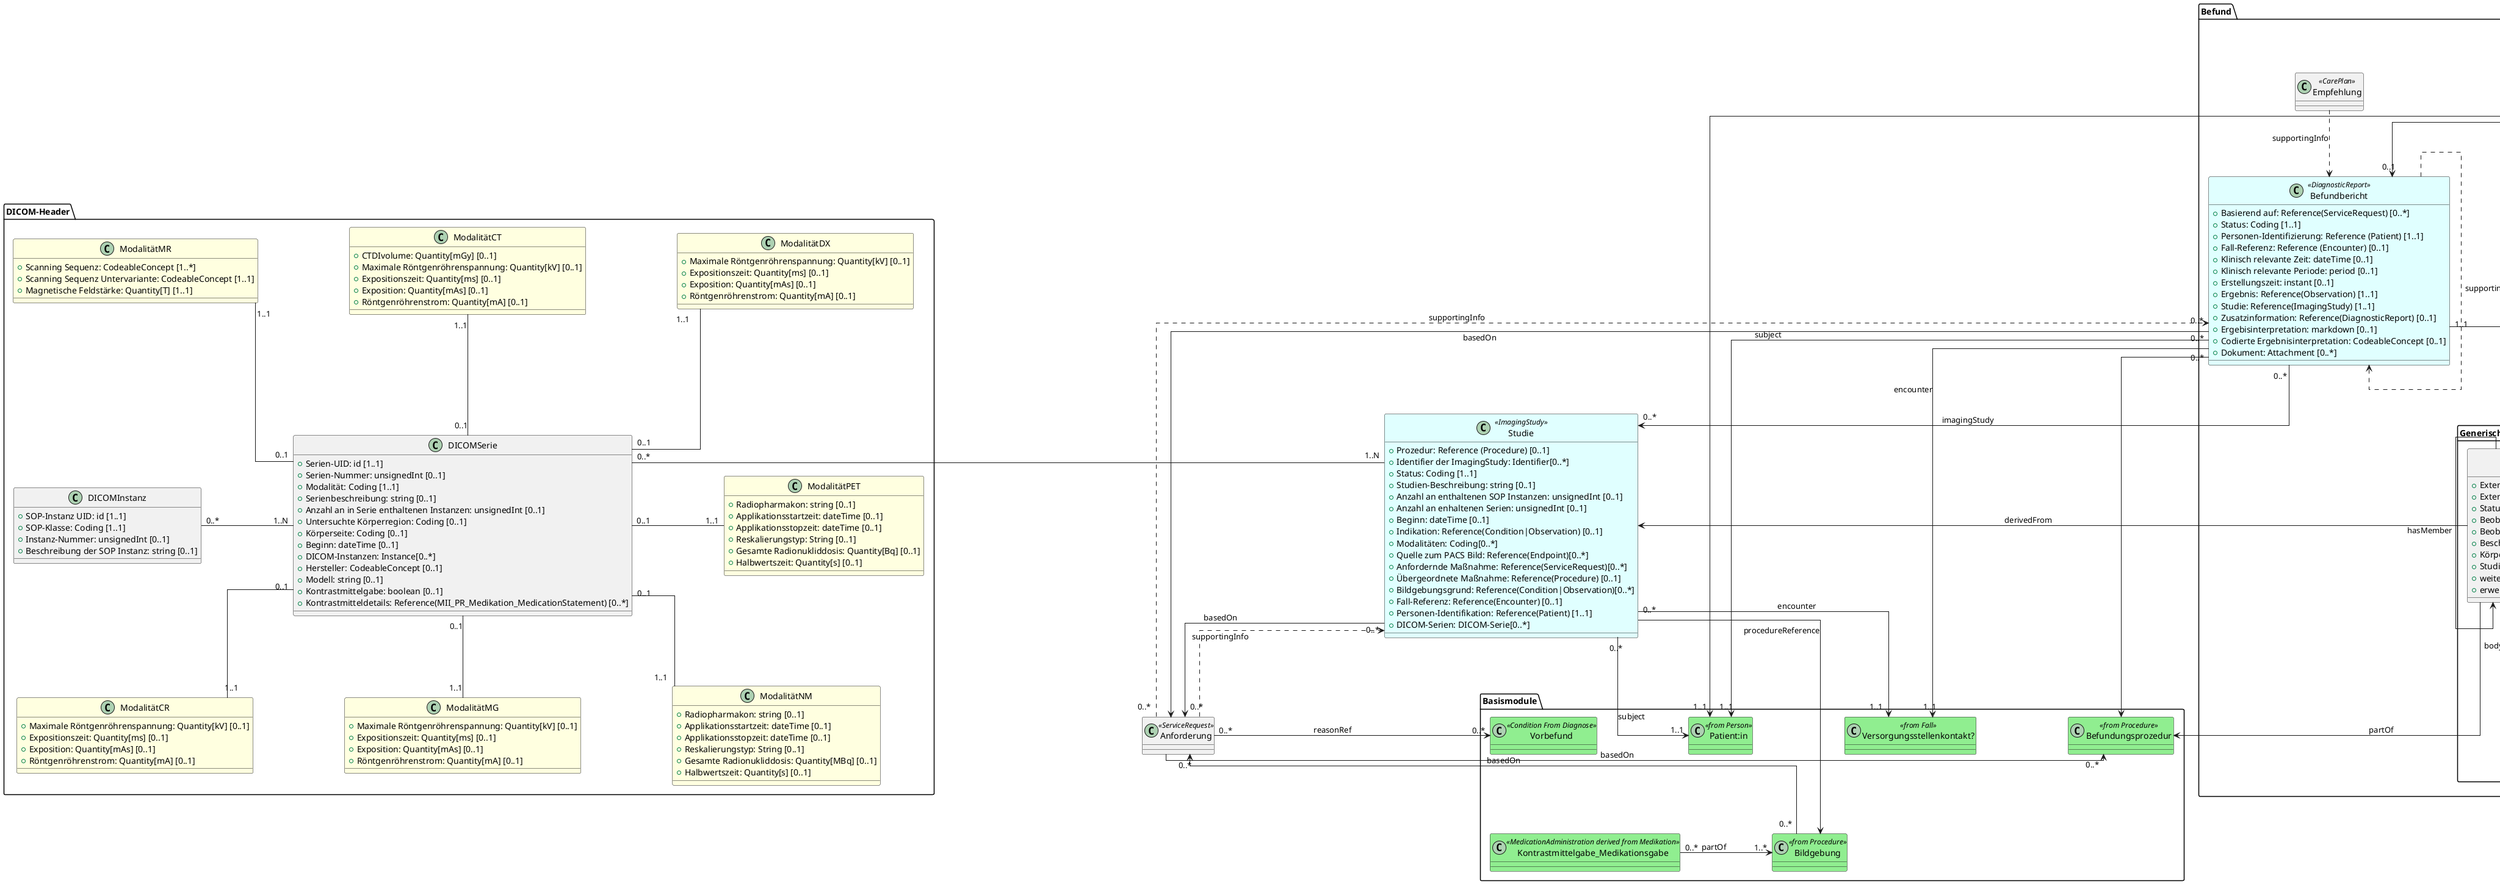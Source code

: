 @startuml
skinparam Linetype ortho
skinparam Nodesep 150
skinparam Ranksep 80


class Studie <<ImagingStudy>> #LightCyan {
  + {field} Prozedur: Reference (Procedure) [0..1]
  + Identifier der ImagingStudy: Identifier[0..*]
  + Status: Coding [1..1]
  + Studien-Beschreibung: string [0..1]
  + Anzahl an enthaltenen SOP Instanzen: unsignedInt [0..1]
  + Anzahl an enhaltenen Serien: unsignedInt [0..1]
  + Beginn: dateTime [0..1]
  + {field} Indikation: Reference(Condition|Observation) [0..1]
  + Modalitäten: Coding[0..*]
  + {field} Quelle zum PACS Bild: Reference(Endpoint)[0..*]
  + {field} Anfordernde Maßnahme: Reference(ServiceRequest)[0..*]
  + {field} Übergeordnete Maßnahme: Reference(Procedure) [0..1]
  + {field} Bildgebungsgrund: Reference(Condition|Observation)[0..*]
  + {field} Fall-Referenz: Reference(Encounter) [0..1]
  + {field} Personen-Identifikation: Reference(Patient) [1..1]
  + DICOM-Serien: DICOM-Serie[0..*]
}

package "DICOM-Header" {
  class DICOMSerie {
  + Serien-UID: id [1..1]
  + Serien-Nummer: unsignedInt [0..1]
  + Modalität: Coding [1..1]
  + Serienbeschreibung: string [0..1]
  + Anzahl an in Serie enthaltenen Instanzen: unsignedInt [0..1]
  + Untersuchte Körperregion: Coding [0..1]
  + Körperseite: Coding [0..1]
  + Beginn: dateTime [0..1]
  + DICOM-Instanzen: Instance[0..*]
  + Hersteller: CodeableConcept [0..1]
  + Modell: string [0..1]
  + Kontrastmittelgabe: boolean [0..1]
  + {field} Kontrastmitteldetails: Reference(MII_PR_Medikation_MedicationStatement) [0..*]
}

  class DICOMInstanz {
  + SOP-Instanz UID: id [1..1]
  + SOP-Klasse: Coding [1..1]
  + Instanz-Nummer: unsignedInt [0..1]
  + Beschreibung der SOP Instanz: string [0..1]
}

  class ModalitätMR #LightYellow {
  + Scanning Sequenz: CodeableConcept [1..*]
  + Scanning Sequenz Untervariante: CodeableConcept [1..1]
  + Magnetische Feldstärke: Quantity[T] [1..1]
}

  class ModalitätCT #LightYellow {
  + CTDIvolume: Quantity[mGy] [0..1]
  + Maximale Röntgenröhrenspannung: Quantity[kV] [0..1]
  + Expositionszeit: Quantity[ms] [0..1]
  + Exposition: Quantity[mAs] [0..1]
  + Röntgenröhrenstrom: Quantity[mA] [0..1]
} 

  class ModalitätDX #LightYellow {
  + Maximale Röntgenröhrenspannung: Quantity[kV] [0..1]
  + Expositionszeit: Quantity[ms] [0..1]
  + Exposition: Quantity[mAs] [0..1]
  + Röntgenröhrenstrom: Quantity[mA] [0..1]
} 

  class ModalitätCR #LightYellow {
  + Maximale Röntgenröhrenspannung: Quantity[kV] [0..1]
  + Expositionszeit: Quantity[ms] [0..1]
  + Exposition: Quantity[mAs] [0..1]
  + Röntgenröhrenstrom: Quantity[mA] [0..1]
} 

  class ModalitätMG #LightYellow {
  + Maximale Röntgenröhrenspannung: Quantity[kV] [0..1]
  + Expositionszeit: Quantity[ms] [0..1]
  + Exposition: Quantity[mAs] [0..1]
  + Röntgenröhrenstrom: Quantity[mA] [0..1]
} 

  class ModalitätNM #LightYellow {
  + Radiopharmakon: string [0..1]
  + Applikationsstartzeit: dateTime [0..1]
  + Applikationsstopzeit: dateTime [0..1]
  + Reskalierungstyp: String [0..1]
  + Gesamte Radionukliddosis: Quantity[MBq] [0..1]
  + Halbwertszeit: Quantity[s] [0..1]
} 

  class ModalitätPET #LightYellow {
  + Radiopharmakon: string [0..1]
  + Applikationsstartzeit: dateTime [0..1]
  + Applikationsstopzeit: dateTime [0..1]
  + Reskalierungstyp: String [0..1]
  + Gesamte Radionukliddosis: Quantity[Bq] [0..1]
  + Halbwertszeit: Quantity[s] [0..1]
}
}

class Anforderung <<ServiceRequest>> {
}

package "Befund" {
  class Befundbericht <<DiagnosticReport>> #LightCyan {
  + {field} Basierend auf: Reference(ServiceRequest) [0..*]
  + Status: Coding [1..1]
  + {field} Personen-Identifizierung: Reference (Patient) [1..1]
  + {field} Fall-Referenz: Reference (Encounter) [0..1]
  + Klinisch relevante Zeit: dateTime [0..1]
  + Klinisch relevante Periode: period [0..1]
  + Erstellungszeit: instant [0..1]
  + {field} Ergebnis: Reference(Observation) [1..1]
  + {field} Studie: Reference(ImagingStudy) [1..1]
  + {field} Zusatzinformation: Reference(DiagnosticReport) [0..1]
  + Ergebisinterpretation: markdown [0..1]
  + Codierte Ergebnisinterpretation: CodeableConcept [0..1]
  + {field} Dokument: Attachment [0..*]
}
  
  class Empfehlung <<CarePlan>> {

}

  package "Generisch" {
  class GenerischeBeobachtung <<Observation>> {
  + {field} Extension: Bildnummer: DICOM Instance UID (Series)
  + {field} Extension: Schichtposition: DICOM Instance UID (SOP Instance)
  + Status: Coding [1..1]
  + Beobachtungstyp: CodeableConcept [1..1]
  + Beobachtungszeitpunkt: instant [0..1]
  + Beschreibung: value[x] [0..1]
  + {field} Körperstelle (bodySite): CodeableConcept [0..1]
  + {field} Studienbezug: Reference(ImagingStudy) [0..*]
  + {field} weitere Beobachtung: Reference(Observation) [0..*]
  + erweiterte Beschreibung: component [0..*]
}

  class Körperstruktur <<BodyStructure>> {
  + Morphologie: CodeableConcept [0..1]
  + Lokalisation: CodeableConcept [0..1]
  + nähere Lokalisation: CodeableConcept [0..1]
}

}

  package "Semistruktur"{
  class SemistrukturiertesBefunddokument <<Composition>>{
 + Angaben zum Autor
 + Unterzeichner
 + Datum der Unterschrift 
}

  class Befundabschnitt <<Composition.section>> {
 + {field} Titel (Fragestellung,Beschreibung, Beurteilung, Empfehlung, ...)
 + Code
 + Text
}
}

}

package "Basismodule" {
  class "Patient:in" <<from Person>> #Lightgreen {
}

  class Versorgungsstellenkontakt? <<from Fall>> #Lightgreen {
}

  class Vorbefund <<Condition From Diagnose>> #Lightgreen {
}
  
  class Bildgebung <<from Procedure>> #Lightgreen {
}

  class Kontrastmittelgabe_Medikationsgabe <<MedicationAdministration derived from Medikation>> #Lightgreen {
}


    class Befundungsprozedur <<from Procedure>> #Lightgreen {
}
}


DICOMSerie "1..N" -l- "0..*" DICOMInstanz
DICOMSerie "0..1" -u- "1..1" ModalitätMR
DICOMSerie "0..1" -u- "1..1" ModalitätCT
DICOMSerie "0..1" -u- "1..1" ModalitätDX
DICOMSerie "0..1" -d- "1..1" ModalitätCR
DICOMSerie "0..1" -d- "1..1" ModalitätMG
DICOMSerie "0..1" -d- "1..1" ModalitätNM
DICOMSerie "0..1" -r- "1..1" ModalitätPET

Bildgebung "0..*" --> "0..*" Anforderung : basedOn
Bildgebung -[hidden]u- Befundungsprozedur

Kontrastmittelgabe_Medikationsgabe "0..*" -r-> "1..*" Bildgebung : partOf

Befundbericht --> Anforderung : basedOn
Befundbericht "0..*" --> "0..*" Studie : imagingStudy
Befundbericht ..> Befundbericht : supportingInfo(R5!)
Befundbericht "0..*" --> "1..1" "Versorgungsstellenkontakt?" : encounter
Befundbericht --> Befundungsprozedur
Befundbericht "0..*" --> "1..1" "Patient:in" : subject
Befundbericht "1..1" --> "0..*" GenerischeBeobachtung: result

Empfehlung ..> Befundbericht : supportingInfo 

GenerischeBeobachtung --> Studie : derivedFrom
GenerischeBeobachtung --> GenerischeBeobachtung: hasMember
GenerischeBeobachtung --> "0..1" Körperstruktur: bodyStructure/focus(versioned)
GenerischeBeobachtung --> Befundungsprozedur: partOf

Studie "0..*" --> "1..1" "Versorgungsstellenkontakt?" : encounter
Studie "0..*" --> "1..1" "Patient:in" : subject
Studie --> Anforderung : basedOn
Studie -up-> Bildgebung : procedureReference
Studie "1..N" -l- "0..*" DICOMSerie

Anforderung "0..*" --> "0..*" Vorbefund : reasonRef
Anforderung "0..*" ..> "0..*" Studie : supportingInfo
Anforderung "0..*" ..> "0..*" Befundbericht : supportingInfo
Anforderung --> "0..*" Befundungsprozedur: basedOn

SemistrukturiertesBefunddokument --> "0..1" Befundbericht
SemistrukturiertesBefunddokument --> "0..*" Befundabschnitt
SemistrukturiertesBefunddokument --> "1..1" "Patient:in"

Befundabschnitt --> Befundabschnitt
Befundabschnitt --> "0..*" GenerischeBeobachtung : entry
@enduml